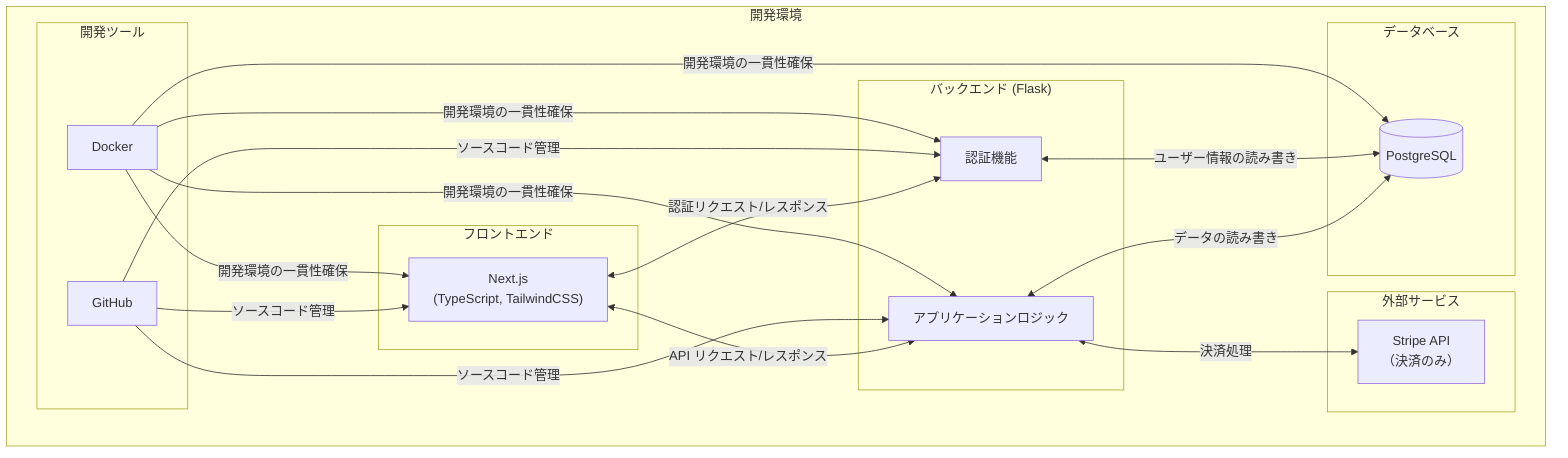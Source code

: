 graph TB
    subgraph "開発環境"
        subgraph "フロントエンド"
            A["Next.js<br>(TypeScript, TailwindCSS)"]
        end

        subgraph "バックエンド (Flask)"
            B["アプリケーションロジック"]
            C["認証機能"]
        end

        subgraph "データベース"
            D[(PostgreSQL)]
        end

        subgraph "外部サービス"
            E[Stripe API<br>（決済のみ）]
        end

        subgraph "開発ツール"
            F[GitHub]
            G[Docker]
        end
    end

    A <-->|"API リクエスト/レスポンス"| B
    A <-->|"認証リクエスト/レスポンス"| C
    B <-->|"データの読み書き"| D
    C <-->|"ユーザー情報の読み書き"| D
    B <-->|"決済処理"| E
    F -->|"ソースコード管理"| A
    F -->|"ソースコード管理"| B
    F -->|"ソースコード管理"| C
    G -->|"開発環境の一貫性確保"| A
    G -->|"開発環境の一貫性確保"| B
    G -->|"開発環境の一貫性確保"| C
    G -->|"開発環境の一貫性確保"| D